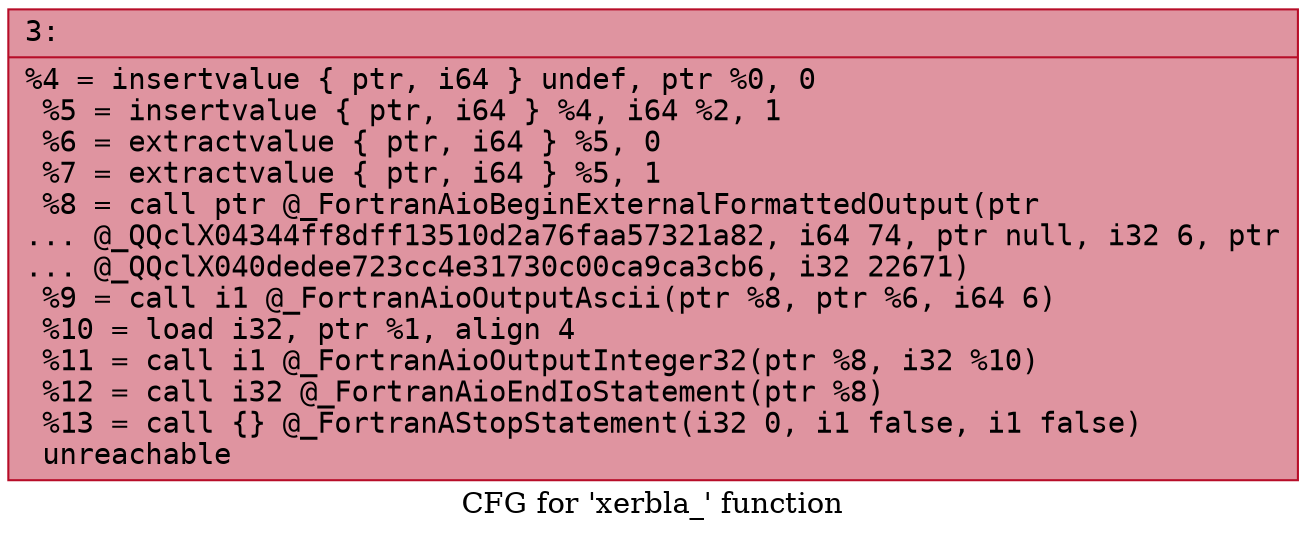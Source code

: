 digraph "CFG for 'xerbla_' function" {
	label="CFG for 'xerbla_' function";

	Node0x55ee1073f230 [shape=record,color="#b70d28ff", style=filled, fillcolor="#b70d2870" fontname="Courier",label="{3:\l|  %4 = insertvalue \{ ptr, i64 \} undef, ptr %0, 0\l  %5 = insertvalue \{ ptr, i64 \} %4, i64 %2, 1\l  %6 = extractvalue \{ ptr, i64 \} %5, 0\l  %7 = extractvalue \{ ptr, i64 \} %5, 1\l  %8 = call ptr @_FortranAioBeginExternalFormattedOutput(ptr\l... @_QQclX04344ff8dff13510d2a76faa57321a82, i64 74, ptr null, i32 6, ptr\l... @_QQclX040dedee723cc4e31730c00ca9ca3cb6, i32 22671)\l  %9 = call i1 @_FortranAioOutputAscii(ptr %8, ptr %6, i64 6)\l  %10 = load i32, ptr %1, align 4\l  %11 = call i1 @_FortranAioOutputInteger32(ptr %8, i32 %10)\l  %12 = call i32 @_FortranAioEndIoStatement(ptr %8)\l  %13 = call \{\} @_FortranAStopStatement(i32 0, i1 false, i1 false)\l  unreachable\l}"];
}
